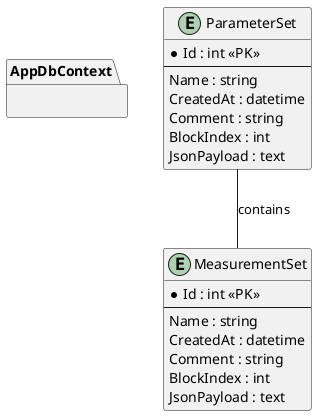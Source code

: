@startuml
' Simple ER diagram for ParameterSets and MeasurementSets

entity "ParameterSet" as PS {
  * Id : int <<PK>>
  --
  Name : string
  CreatedAt : datetime
  Comment : string
  BlockIndex : int
  JsonPayload : text
}

entity "MeasurementSet" as MS {
  * Id : int <<PK>>
  --
  Name : string
  CreatedAt : datetime
  Comment : string
  BlockIndex : int
  JsonPayload : text
}

' DbContext relation
package "AppDbContext" {
  PS -- MS : contains
}

@enduml
